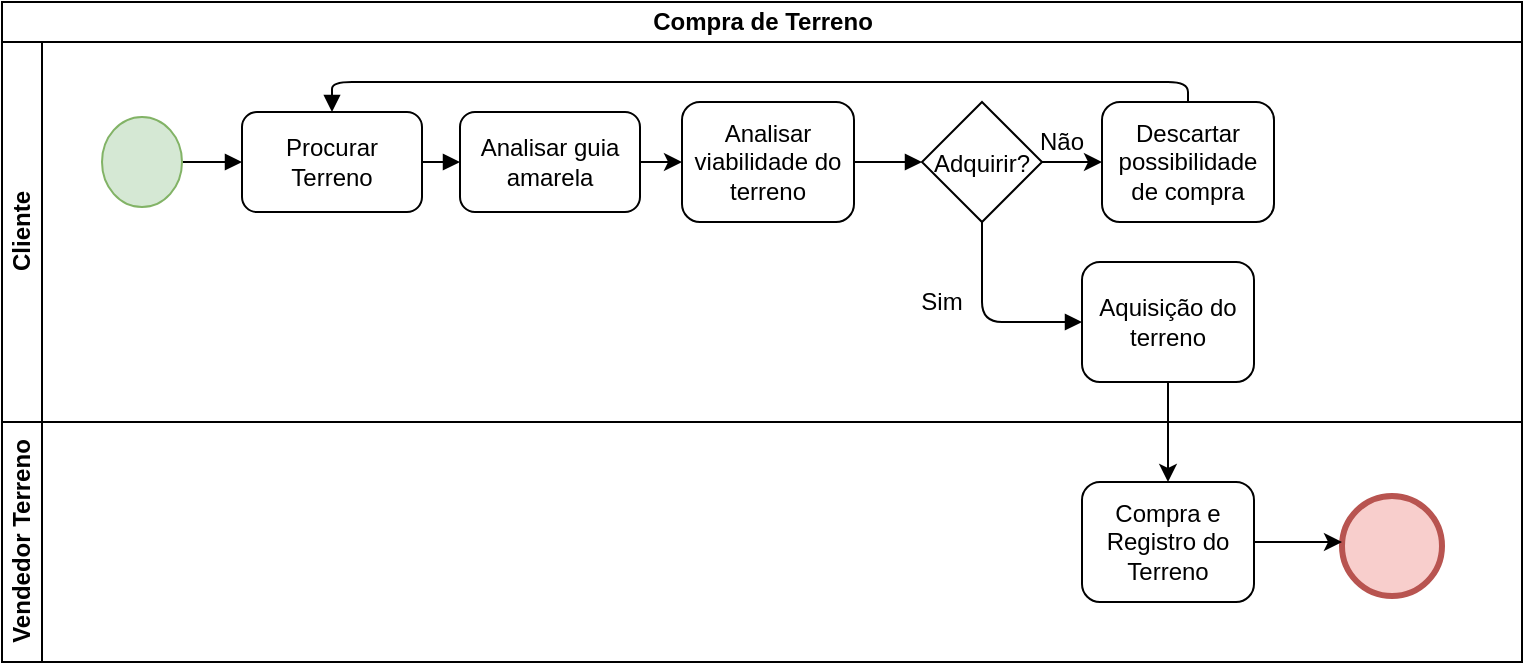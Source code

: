 <mxfile version="13.9.9" type="device"><diagram id="g7mbPw7HXcB7ZjcerP2t" name="Página-1"><mxGraphModel dx="1023" dy="592" grid="1" gridSize="10" guides="1" tooltips="1" connect="1" arrows="1" fold="1" page="1" pageScale="1" pageWidth="827" pageHeight="1169" math="0" shadow="0"><root><mxCell id="0"/><mxCell id="1" parent="0"/><mxCell id="a_U_Vemi6X6IRksg0GXw-2" value="Compra de Terreno" style="swimlane;html=1;childLayout=stackLayout;resizeParent=1;resizeParentMax=0;horizontal=1;startSize=20;horizontalStack=0;" parent="1" vertex="1"><mxGeometry x="40" y="40" width="760" height="330" as="geometry"/></mxCell><mxCell id="a_U_Vemi6X6IRksg0GXw-3" value="Cliente" style="swimlane;html=1;startSize=20;horizontal=0;" parent="a_U_Vemi6X6IRksg0GXw-2" vertex="1"><mxGeometry y="20" width="760" height="190" as="geometry"/></mxCell><mxCell id="a_U_Vemi6X6IRksg0GXw-6" value="Procurar Terreno" style="shape=ext;rounded=1;html=1;whiteSpace=wrap;" parent="a_U_Vemi6X6IRksg0GXw-3" vertex="1"><mxGeometry x="120" y="35" width="90" height="50" as="geometry"/></mxCell><mxCell id="a_U_Vemi6X6IRksg0GXw-9" value="" style="endArrow=block;endFill=1;endSize=6;html=1;exitX=1;exitY=0.5;exitDx=0;exitDy=0;entryX=0;entryY=0.5;entryDx=0;entryDy=0;" parent="a_U_Vemi6X6IRksg0GXw-3" target="a_U_Vemi6X6IRksg0GXw-6" edge="1"><mxGeometry width="100" relative="1" as="geometry"><mxPoint x="90" y="60" as="sourcePoint"/><mxPoint x="420" y="240" as="targetPoint"/></mxGeometry></mxCell><mxCell id="a_U_Vemi6X6IRksg0GXw-22" value="Analisar viabilidade do terreno" style="whiteSpace=wrap;html=1;rounded=1;" parent="a_U_Vemi6X6IRksg0GXw-3" vertex="1"><mxGeometry x="340" y="30" width="86" height="60" as="geometry"/></mxCell><mxCell id="a_U_Vemi6X6IRksg0GXw-25" value="Descartar possibilidade de compra" style="whiteSpace=wrap;html=1;rounded=1;" parent="a_U_Vemi6X6IRksg0GXw-3" vertex="1"><mxGeometry x="550" y="30" width="86" height="60" as="geometry"/></mxCell><mxCell id="a_U_Vemi6X6IRksg0GXw-26" value="" style="endArrow=block;endFill=1;endSize=6;html=1;exitX=1;exitY=0.5;exitDx=0;exitDy=0;entryX=0;entryY=0.5;entryDx=0;entryDy=0;" parent="a_U_Vemi6X6IRksg0GXw-3" source="a_U_Vemi6X6IRksg0GXw-22" edge="1"><mxGeometry width="100" relative="1" as="geometry"><mxPoint x="320" y="230" as="sourcePoint"/><mxPoint x="460" y="60" as="targetPoint"/></mxGeometry></mxCell><mxCell id="a_U_Vemi6X6IRksg0GXw-31" value="Aquisição do terreno" style="whiteSpace=wrap;html=1;rounded=1;" parent="a_U_Vemi6X6IRksg0GXw-3" vertex="1"><mxGeometry x="540" y="110" width="86" height="60" as="geometry"/></mxCell><mxCell id="a_U_Vemi6X6IRksg0GXw-32" value="" style="endArrow=block;endFill=1;endSize=6;html=1;exitX=0.5;exitY=1;exitDx=0;exitDy=0;entryX=0;entryY=0.5;entryDx=0;entryDy=0;" parent="a_U_Vemi6X6IRksg0GXw-3" target="a_U_Vemi6X6IRksg0GXw-31" edge="1" source="a_U_Vemi6X6IRksg0GXw-43"><mxGeometry width="100" relative="1" as="geometry"><mxPoint x="485" y="85" as="sourcePoint"/><mxPoint x="420" y="230" as="targetPoint"/><Array as="points"><mxPoint x="490" y="140"/></Array></mxGeometry></mxCell><mxCell id="a_U_Vemi6X6IRksg0GXw-36" value="Não" style="text;html=1;strokeColor=none;fillColor=none;align=center;verticalAlign=middle;whiteSpace=wrap;rounded=0;" parent="a_U_Vemi6X6IRksg0GXw-3" vertex="1"><mxGeometry x="510" y="40" width="40" height="20" as="geometry"/></mxCell><mxCell id="a_U_Vemi6X6IRksg0GXw-37" value="Sim" style="text;html=1;strokeColor=none;fillColor=none;align=center;verticalAlign=middle;whiteSpace=wrap;rounded=0;" parent="a_U_Vemi6X6IRksg0GXw-3" vertex="1"><mxGeometry x="450" y="120" width="40" height="20" as="geometry"/></mxCell><mxCell id="a_U_Vemi6X6IRksg0GXw-43" value="Adquirir?" style="rhombus;" parent="a_U_Vemi6X6IRksg0GXw-3" vertex="1"><mxGeometry x="460" y="30" width="60" height="60" as="geometry"/></mxCell><mxCell id="a_U_Vemi6X6IRksg0GXw-44" value="" style="ellipse;fillColor=#d5e8d4;strokeColor=#82b366;" parent="a_U_Vemi6X6IRksg0GXw-3" vertex="1"><mxGeometry x="50" y="37.5" width="40" height="45" as="geometry"/></mxCell><mxCell id="a_U_Vemi6X6IRksg0GXw-50" value="" style="endArrow=block;endFill=1;endSize=6;html=1;exitX=0.5;exitY=0;exitDx=0;exitDy=0;entryX=0.5;entryY=0;entryDx=0;entryDy=0;" parent="a_U_Vemi6X6IRksg0GXw-3" source="a_U_Vemi6X6IRksg0GXw-25" target="a_U_Vemi6X6IRksg0GXw-6" edge="1"><mxGeometry width="100" relative="1" as="geometry"><mxPoint x="460" y="250" as="sourcePoint"/><mxPoint x="560" y="250" as="targetPoint"/><Array as="points"><mxPoint x="593" y="20"/><mxPoint x="165" y="20"/></Array></mxGeometry></mxCell><mxCell id="a_U_Vemi6X6IRksg0GXw-4" value="Vendedor Terreno" style="swimlane;html=1;startSize=20;horizontal=0;" parent="a_U_Vemi6X6IRksg0GXw-2" vertex="1"><mxGeometry y="210" width="760" height="120" as="geometry"/></mxCell><mxCell id="YxSA43iFRAgMcdRqNMfp-5" value="" style="shape=mxgraph.bpmn.shape;html=1;verticalLabelPosition=bottom;labelBackgroundColor=#ffffff;verticalAlign=top;align=center;perimeter=ellipsePerimeter;outlineConnect=0;outline=end;symbol=general;fillColor=#f8cecc;strokeColor=#b85450;" vertex="1" parent="a_U_Vemi6X6IRksg0GXw-4"><mxGeometry x="670" y="37" width="50" height="50" as="geometry"/></mxCell><mxCell id="a_U_Vemi6X6IRksg0GXw-45" value="Compra e Registro do Terreno" style="whiteSpace=wrap;html=1;rounded=1;" parent="a_U_Vemi6X6IRksg0GXw-4" vertex="1"><mxGeometry x="540" y="30" width="86" height="60" as="geometry"/></mxCell><mxCell id="a_U_Vemi6X6IRksg0GXw-46" value="" style="edgeStyle=orthogonalEdgeStyle;rounded=0;orthogonalLoop=1;jettySize=auto;html=1;" parent="a_U_Vemi6X6IRksg0GXw-2" source="a_U_Vemi6X6IRksg0GXw-31" target="a_U_Vemi6X6IRksg0GXw-45" edge="1"><mxGeometry relative="1" as="geometry"/></mxCell><mxCell id="a_U_Vemi6X6IRksg0GXw-23" value="" style="edgeStyle=orthogonalEdgeStyle;rounded=0;orthogonalLoop=1;jettySize=auto;html=1;" parent="1" source="a_U_Vemi6X6IRksg0GXw-15" target="a_U_Vemi6X6IRksg0GXw-22" edge="1"><mxGeometry relative="1" as="geometry"/></mxCell><mxCell id="a_U_Vemi6X6IRksg0GXw-15" value="Analisar guia amarela" style="shape=ext;rounded=1;html=1;whiteSpace=wrap;" parent="1" vertex="1"><mxGeometry x="269" y="95" width="90" height="50" as="geometry"/></mxCell><mxCell id="a_U_Vemi6X6IRksg0GXw-21" value="" style="endArrow=block;endFill=1;endSize=6;html=1;exitX=1;exitY=0.5;exitDx=0;exitDy=0;entryX=0;entryY=0.5;entryDx=0;entryDy=0;" parent="1" source="a_U_Vemi6X6IRksg0GXw-6" target="a_U_Vemi6X6IRksg0GXw-15" edge="1"><mxGeometry width="100" relative="1" as="geometry"><mxPoint x="360" y="300" as="sourcePoint"/><mxPoint x="460" y="300" as="targetPoint"/></mxGeometry></mxCell><mxCell id="YxSA43iFRAgMcdRqNMfp-2" value="" style="edgeStyle=orthogonalEdgeStyle;rounded=0;orthogonalLoop=1;jettySize=auto;html=1;" edge="1" parent="1" source="a_U_Vemi6X6IRksg0GXw-45"><mxGeometry relative="1" as="geometry"><mxPoint x="710" y="310" as="targetPoint"/></mxGeometry></mxCell><mxCell id="YxSA43iFRAgMcdRqNMfp-8" value="" style="edgeStyle=orthogonalEdgeStyle;rounded=0;orthogonalLoop=1;jettySize=auto;html=1;" edge="1" parent="1" source="a_U_Vemi6X6IRksg0GXw-43"><mxGeometry relative="1" as="geometry"><mxPoint x="590" y="120" as="targetPoint"/></mxGeometry></mxCell></root></mxGraphModel></diagram></mxfile>
